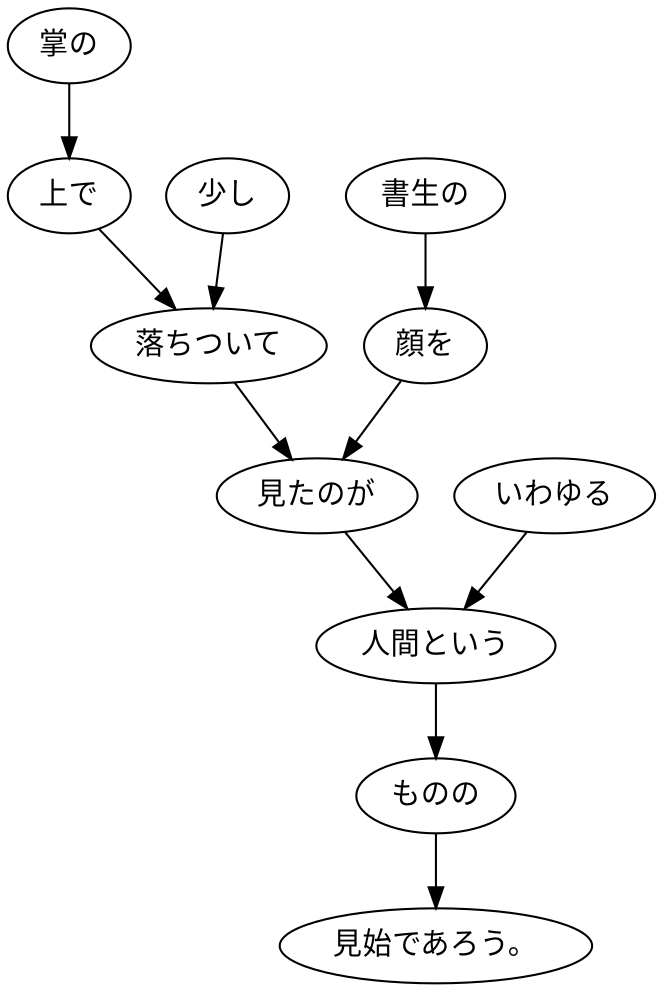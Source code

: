 digraph graph10 {
	node0 [label="掌の"];
	node1 [label="上で"];
	node2 [label="少し"];
	node3 [label="落ちついて"];
	node4 [label="書生の"];
	node5 [label="顔を"];
	node6 [label="見たのが"];
	node7 [label="いわゆる"];
	node8 [label="人間という"];
	node9 [label="ものの"];
	node10 [label="見始であろう。"];
	node0 -> node1;
	node1 -> node3;
	node2 -> node3;
	node3 -> node6;
	node4 -> node5;
	node5 -> node6;
	node6 -> node8;
	node7 -> node8;
	node8 -> node9;
	node9 -> node10;
}
